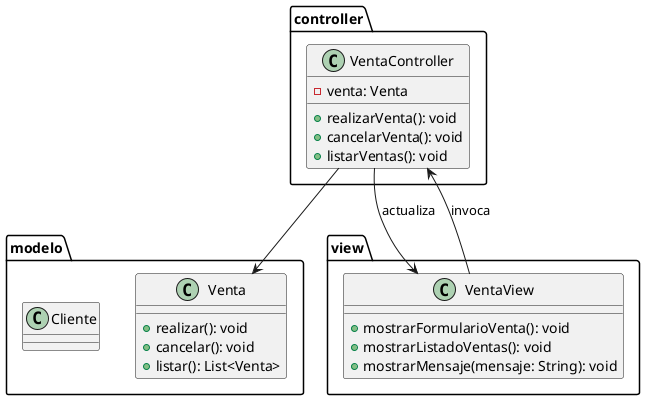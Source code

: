 @startuml
package modelo {
  class Venta {
    +realizar(): void
    +cancelar(): void
    +listar(): List<Venta>
  }

  class Cliente
}

package controller {
  class VentaController {
    -venta: Venta
    +realizarVenta(): void
    +cancelarVenta(): void
    +listarVentas(): void
  }

  VentaController --> Venta
}

package view {
  class VentaView {
    +mostrarFormularioVenta(): void
    +mostrarListadoVentas(): void
    +mostrarMensaje(mensaje: String): void
  }

  VentaView --> VentaController : invoca
  VentaController --> VentaView : actualiza
}
@enduml
